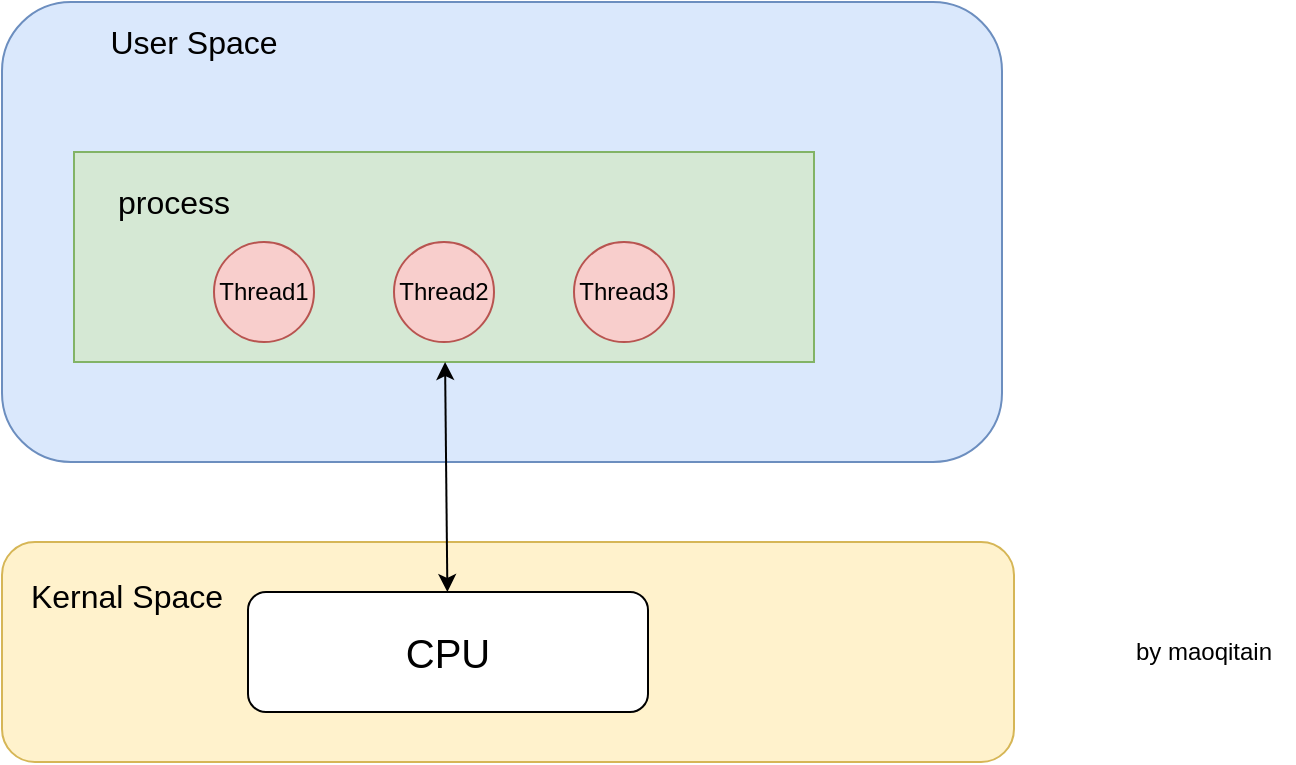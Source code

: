 <mxfile version="13.8.5" type="device"><diagram id="Xzu12AxiGtyo1D2mVo3F" name="Page-1"><mxGraphModel dx="1422" dy="705" grid="1" gridSize="10" guides="1" tooltips="1" connect="1" arrows="1" fold="1" page="1" pageScale="1" pageWidth="827" pageHeight="1169" background="#ffffff" math="0" shadow="0"><root><mxCell id="0"/><mxCell id="1" parent="0"/><mxCell id="lQhrGnAUruU3gVNx1MLI-1" value="" style="rounded=1;whiteSpace=wrap;html=1;fillColor=#dae8fc;strokeColor=#6c8ebf;" vertex="1" parent="1"><mxGeometry x="164" y="150" width="500" height="230" as="geometry"/></mxCell><mxCell id="lQhrGnAUruU3gVNx1MLI-2" value="" style="rounded=1;whiteSpace=wrap;html=1;fillColor=#fff2cc;strokeColor=#d6b656;" vertex="1" parent="1"><mxGeometry x="164" y="420" width="506" height="110" as="geometry"/></mxCell><mxCell id="Tpt-n8yhsfCnAsXbPYlh-1" value="&lt;font style=&quot;font-size: 16px&quot;&gt;User Space&lt;/font&gt;" style="text;html=1;strokeColor=none;fillColor=none;align=center;verticalAlign=middle;whiteSpace=wrap;rounded=0;" vertex="1" parent="1"><mxGeometry x="190" y="160" width="140" height="20" as="geometry"/></mxCell><mxCell id="Tpt-n8yhsfCnAsXbPYlh-2" value="&lt;font style=&quot;font-size: 16px&quot;&gt;Kernal Space&lt;/font&gt;" style="text;html=1;strokeColor=none;fillColor=none;align=center;verticalAlign=middle;whiteSpace=wrap;rounded=0;" vertex="1" parent="1"><mxGeometry x="174" y="437" width="105" height="20" as="geometry"/></mxCell><mxCell id="Tpt-n8yhsfCnAsXbPYlh-8" value="" style="rounded=0;whiteSpace=wrap;html=1;fillColor=#d5e8d4;strokeColor=#82b366;" vertex="1" parent="1"><mxGeometry x="200" y="225" width="370" height="105" as="geometry"/></mxCell><mxCell id="Tpt-n8yhsfCnAsXbPYlh-9" value="&lt;font style=&quot;font-size: 16px&quot;&gt;process&lt;/font&gt;" style="text;html=1;strokeColor=none;fillColor=none;align=center;verticalAlign=middle;whiteSpace=wrap;rounded=0;" vertex="1" parent="1"><mxGeometry x="210" y="240" width="80" height="20" as="geometry"/></mxCell><mxCell id="Tpt-n8yhsfCnAsXbPYlh-10" value="Thread1" style="ellipse;whiteSpace=wrap;html=1;aspect=fixed;fillColor=#f8cecc;strokeColor=#b85450;" vertex="1" parent="1"><mxGeometry x="270" y="270" width="50" height="50" as="geometry"/></mxCell><mxCell id="Tpt-n8yhsfCnAsXbPYlh-11" value="Thread2" style="ellipse;whiteSpace=wrap;html=1;aspect=fixed;fillColor=#f8cecc;strokeColor=#b85450;" vertex="1" parent="1"><mxGeometry x="360" y="270" width="50" height="50" as="geometry"/></mxCell><mxCell id="Tpt-n8yhsfCnAsXbPYlh-12" value="Thread3" style="ellipse;whiteSpace=wrap;html=1;aspect=fixed;fillColor=#f8cecc;strokeColor=#b85450;" vertex="1" parent="1"><mxGeometry x="450" y="270" width="50" height="50" as="geometry"/></mxCell><mxCell id="Tpt-n8yhsfCnAsXbPYlh-13" value="&lt;font style=&quot;font-size: 20px&quot;&gt;CPU&lt;/font&gt;" style="rounded=1;whiteSpace=wrap;html=1;" vertex="1" parent="1"><mxGeometry x="287" y="445" width="200" height="60" as="geometry"/></mxCell><mxCell id="Tpt-n8yhsfCnAsXbPYlh-14" value="" style="endArrow=classic;startArrow=classic;html=1;" edge="1" parent="1"><mxGeometry width="50" height="50" relative="1" as="geometry"><mxPoint x="386.696" y="445" as="sourcePoint"/><mxPoint x="385.532" y="330" as="targetPoint"/></mxGeometry></mxCell><mxCell id="Tpt-n8yhsfCnAsXbPYlh-15" value="by maoqitain" style="text;html=1;strokeColor=none;fillColor=none;align=center;verticalAlign=middle;whiteSpace=wrap;rounded=0;" vertex="1" parent="1"><mxGeometry x="720" y="465" width="90" height="20" as="geometry"/></mxCell></root></mxGraphModel></diagram></mxfile>